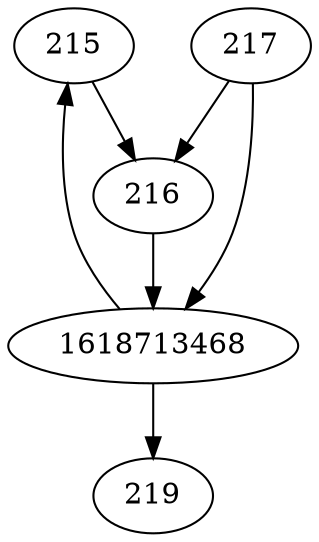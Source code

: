 strict digraph  {
215;
216;
217;
219;
1618713468;
215 -> 216;
216 -> 1618713468;
217 -> 1618713468;
217 -> 216;
1618713468 -> 215;
1618713468 -> 219;
}
